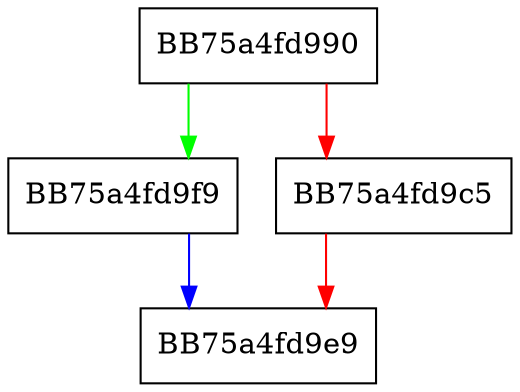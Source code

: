 digraph ShouldExcludeProcessDlpChecks {
  node [shape="box"];
  graph [splines=ortho];
  BB75a4fd990 -> BB75a4fd9f9 [color="green"];
  BB75a4fd990 -> BB75a4fd9c5 [color="red"];
  BB75a4fd9c5 -> BB75a4fd9e9 [color="red"];
  BB75a4fd9f9 -> BB75a4fd9e9 [color="blue"];
}
